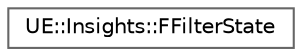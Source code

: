 digraph "Graphical Class Hierarchy"
{
 // INTERACTIVE_SVG=YES
 // LATEX_PDF_SIZE
  bgcolor="transparent";
  edge [fontname=Helvetica,fontsize=10,labelfontname=Helvetica,labelfontsize=10];
  node [fontname=Helvetica,fontsize=10,shape=box,height=0.2,width=0.4];
  rankdir="LR";
  Node0 [id="Node000000",label="UE::Insights::FFilterState",height=0.2,width=0.4,color="grey40", fillcolor="white", style="filled",URL="$de/db2/classUE_1_1Insights_1_1FFilterState.html",tooltip=" "];
}
